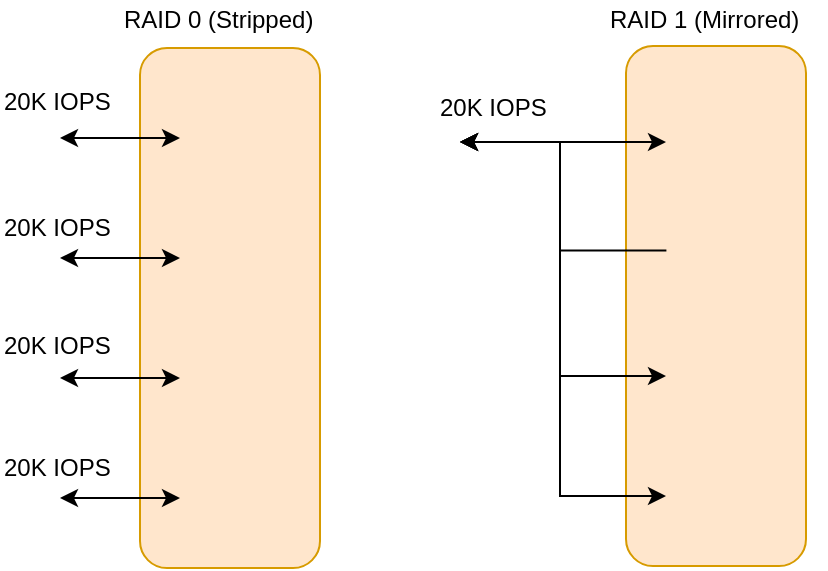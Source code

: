<mxfile version="10.6.8" type="github"><diagram id="wCjiomODuqWNaCwLx75H" name="Page-1"><mxGraphModel dx="754" dy="467" grid="1" gridSize="10" guides="1" tooltips="1" connect="1" arrows="1" fold="1" page="1" pageScale="1" pageWidth="827" pageHeight="1169" math="0" shadow="0"><root><mxCell id="0"/><mxCell id="1" parent="0"/><mxCell id="ZXE97LQRC1oexTj7zeFY-5" value="" style="rounded=1;whiteSpace=wrap;html=1;fillColor=#ffe6cc;strokeColor=#d79b00;" parent="1" vertex="1"><mxGeometry x="195" y="101" width="90" height="260" as="geometry"/></mxCell><mxCell id="ZXE97LQRC1oexTj7zeFY-6" style="edgeStyle=orthogonalEdgeStyle;rounded=0;orthogonalLoop=1;jettySize=auto;html=1;exitX=0;exitY=0.5;exitDx=0;exitDy=0;startArrow=classic;startFill=1;endArrow=classic;endFill=1;" parent="1" source="ZXE97LQRC1oexTj7zeFY-1" edge="1"><mxGeometry relative="1" as="geometry"><mxPoint x="155" y="146" as="targetPoint"/></mxGeometry></mxCell><mxCell id="ZXE97LQRC1oexTj7zeFY-1" value="" style="shape=image;html=1;verticalAlign=top;verticalLabelPosition=bottom;labelBackgroundColor=#ffffff;imageAspect=0;aspect=fixed;image=https://cdn1.iconfinder.com/data/icons/social-shade-rounded-rects/512/aws-128.png" parent="1" vertex="1"><mxGeometry x="215" y="121" width="50" height="50" as="geometry"/></mxCell><mxCell id="ZXE97LQRC1oexTj7zeFY-7" style="edgeStyle=orthogonalEdgeStyle;rounded=0;orthogonalLoop=1;jettySize=auto;html=1;exitX=0;exitY=0.5;exitDx=0;exitDy=0;startArrow=classic;startFill=1;" parent="1" source="ZXE97LQRC1oexTj7zeFY-2" edge="1"><mxGeometry relative="1" as="geometry"><mxPoint x="155" y="206" as="targetPoint"/></mxGeometry></mxCell><mxCell id="ZXE97LQRC1oexTj7zeFY-2" value="" style="shape=image;html=1;verticalAlign=top;verticalLabelPosition=bottom;labelBackgroundColor=#ffffff;imageAspect=0;aspect=fixed;image=https://cdn1.iconfinder.com/data/icons/social-shade-rounded-rects/512/aws-128.png" parent="1" vertex="1"><mxGeometry x="215" y="181" width="50" height="50" as="geometry"/></mxCell><mxCell id="ZXE97LQRC1oexTj7zeFY-8" style="edgeStyle=orthogonalEdgeStyle;rounded=0;orthogonalLoop=1;jettySize=auto;html=1;exitX=0;exitY=0.5;exitDx=0;exitDy=0;startArrow=classic;startFill=1;" parent="1" source="ZXE97LQRC1oexTj7zeFY-3" edge="1"><mxGeometry relative="1" as="geometry"><mxPoint x="155" y="266" as="targetPoint"/></mxGeometry></mxCell><mxCell id="ZXE97LQRC1oexTj7zeFY-3" value="" style="shape=image;html=1;verticalAlign=top;verticalLabelPosition=bottom;labelBackgroundColor=#ffffff;imageAspect=0;aspect=fixed;image=https://cdn1.iconfinder.com/data/icons/social-shade-rounded-rects/512/aws-128.png" parent="1" vertex="1"><mxGeometry x="215" y="241" width="50" height="50" as="geometry"/></mxCell><mxCell id="ZXE97LQRC1oexTj7zeFY-9" style="edgeStyle=orthogonalEdgeStyle;rounded=0;orthogonalLoop=1;jettySize=auto;html=1;exitX=0;exitY=0.5;exitDx=0;exitDy=0;startArrow=classic;startFill=1;" parent="1" source="ZXE97LQRC1oexTj7zeFY-4" edge="1"><mxGeometry relative="1" as="geometry"><mxPoint x="155" y="326" as="targetPoint"/></mxGeometry></mxCell><mxCell id="ZXE97LQRC1oexTj7zeFY-4" value="" style="shape=image;html=1;verticalAlign=top;verticalLabelPosition=bottom;labelBackgroundColor=#ffffff;imageAspect=0;aspect=fixed;image=https://cdn1.iconfinder.com/data/icons/social-shade-rounded-rects/512/aws-128.png" parent="1" vertex="1"><mxGeometry x="215" y="301" width="50" height="50" as="geometry"/></mxCell><mxCell id="ZXE97LQRC1oexTj7zeFY-10" value="RAID 0 (Stripped)" style="text;html=1;resizable=0;points=[];autosize=1;align=left;verticalAlign=top;spacingTop=-4;" parent="1" vertex="1"><mxGeometry x="185" y="77" width="110" height="20" as="geometry"/></mxCell><mxCell id="ZXE97LQRC1oexTj7zeFY-11" value="" style="rounded=1;whiteSpace=wrap;html=1;fillColor=#ffe6cc;strokeColor=#d79b00;" parent="1" vertex="1"><mxGeometry x="438" y="100" width="90" height="260" as="geometry"/></mxCell><mxCell id="ZXE97LQRC1oexTj7zeFY-25" style="edgeStyle=orthogonalEdgeStyle;rounded=0;orthogonalLoop=1;jettySize=auto;html=1;exitX=0;exitY=0.5;exitDx=0;exitDy=0;startArrow=classic;startFill=1;endArrow=classic;endFill=1;" parent="1" edge="1"><mxGeometry relative="1" as="geometry"><mxPoint x="355" y="148" as="targetPoint"/><mxPoint x="458" y="148" as="sourcePoint"/></mxGeometry></mxCell><mxCell id="ZXE97LQRC1oexTj7zeFY-13" value="" style="shape=image;html=1;verticalAlign=top;verticalLabelPosition=bottom;labelBackgroundColor=#ffffff;imageAspect=0;aspect=fixed;image=https://cdn1.iconfinder.com/data/icons/social-shade-rounded-rects/512/aws-128.png" parent="1" vertex="1"><mxGeometry x="458" y="123" width="50" height="50" as="geometry"/></mxCell><mxCell id="5Q1jfCggZvSPSPMSzJYa-1" style="edgeStyle=orthogonalEdgeStyle;rounded=0;orthogonalLoop=1;jettySize=auto;html=1;exitX=0;exitY=0.5;exitDx=0;exitDy=0;" edge="1" parent="1"><mxGeometry relative="1" as="geometry"><mxPoint x="355" y="148" as="targetPoint"/><mxPoint x="458.2" y="202.2" as="sourcePoint"/><Array as="points"><mxPoint x="405" y="202"/><mxPoint x="405" y="148"/></Array></mxGeometry></mxCell><mxCell id="ZXE97LQRC1oexTj7zeFY-15" value="" style="shape=image;html=1;verticalAlign=top;verticalLabelPosition=bottom;labelBackgroundColor=#ffffff;imageAspect=0;aspect=fixed;image=https://cdn1.iconfinder.com/data/icons/social-shade-rounded-rects/512/aws-128.png" parent="1" vertex="1"><mxGeometry x="458" y="180" width="50" height="50" as="geometry"/></mxCell><mxCell id="ZXE97LQRC1oexTj7zeFY-23" style="edgeStyle=orthogonalEdgeStyle;rounded=0;orthogonalLoop=1;jettySize=auto;html=1;exitX=0;exitY=0.5;exitDx=0;exitDy=0;startArrow=classic;startFill=1;endArrow=classic;endFill=1;" parent="1" edge="1"><mxGeometry relative="1" as="geometry"><mxPoint x="355" y="148" as="targetPoint"/><mxPoint x="458" y="265" as="sourcePoint"/><Array as="points"><mxPoint x="405" y="265"/><mxPoint x="405" y="148"/></Array></mxGeometry></mxCell><mxCell id="ZXE97LQRC1oexTj7zeFY-17" value="" style="shape=image;html=1;verticalAlign=top;verticalLabelPosition=bottom;labelBackgroundColor=#ffffff;imageAspect=0;aspect=fixed;image=https://cdn1.iconfinder.com/data/icons/social-shade-rounded-rects/512/aws-128.png" parent="1" vertex="1"><mxGeometry x="458" y="240" width="50" height="50" as="geometry"/></mxCell><mxCell id="ZXE97LQRC1oexTj7zeFY-24" style="edgeStyle=orthogonalEdgeStyle;rounded=0;orthogonalLoop=1;jettySize=auto;html=1;exitX=0;exitY=0.5;exitDx=0;exitDy=0;startArrow=classic;startFill=1;endArrow=classic;endFill=1;" parent="1" source="ZXE97LQRC1oexTj7zeFY-19" edge="1"><mxGeometry relative="1" as="geometry"><mxPoint x="355" y="148" as="targetPoint"/><Array as="points"><mxPoint x="405" y="325"/><mxPoint x="405" y="148"/></Array></mxGeometry></mxCell><mxCell id="ZXE97LQRC1oexTj7zeFY-19" value="" style="shape=image;html=1;verticalAlign=top;verticalLabelPosition=bottom;labelBackgroundColor=#ffffff;imageAspect=0;aspect=fixed;image=https://cdn1.iconfinder.com/data/icons/social-shade-rounded-rects/512/aws-128.png" parent="1" vertex="1"><mxGeometry x="458" y="300" width="50" height="50" as="geometry"/></mxCell><mxCell id="ZXE97LQRC1oexTj7zeFY-20" value="RAID 1 (Mirrored)" style="text;html=1;resizable=0;points=[];autosize=1;align=left;verticalAlign=top;spacingTop=-4;" parent="1" vertex="1"><mxGeometry x="428" y="77" width="110" height="20" as="geometry"/></mxCell><mxCell id="5Q1jfCggZvSPSPMSzJYa-2" value="20K IOPS" style="text;html=1;resizable=0;points=[];autosize=1;align=left;verticalAlign=top;spacingTop=-4;" vertex="1" parent="1"><mxGeometry x="125" y="118" width="70" height="20" as="geometry"/></mxCell><mxCell id="5Q1jfCggZvSPSPMSzJYa-3" value="20K IOPS" style="text;html=1;resizable=0;points=[];autosize=1;align=left;verticalAlign=top;spacingTop=-4;" vertex="1" parent="1"><mxGeometry x="125" y="181" width="70" height="20" as="geometry"/></mxCell><mxCell id="5Q1jfCggZvSPSPMSzJYa-4" value="20K IOPS" style="text;html=1;resizable=0;points=[];autosize=1;align=left;verticalAlign=top;spacingTop=-4;" vertex="1" parent="1"><mxGeometry x="125" y="240" width="70" height="20" as="geometry"/></mxCell><mxCell id="5Q1jfCggZvSPSPMSzJYa-5" value="20K IOPS" style="text;html=1;resizable=0;points=[];autosize=1;align=left;verticalAlign=top;spacingTop=-4;" vertex="1" parent="1"><mxGeometry x="125" y="301" width="70" height="20" as="geometry"/></mxCell><mxCell id="5Q1jfCggZvSPSPMSzJYa-7" value="20K IOPS" style="text;html=1;resizable=0;points=[];autosize=1;align=left;verticalAlign=top;spacingTop=-4;" vertex="1" parent="1"><mxGeometry x="343" y="121" width="70" height="20" as="geometry"/></mxCell></root></mxGraphModel></diagram></mxfile>